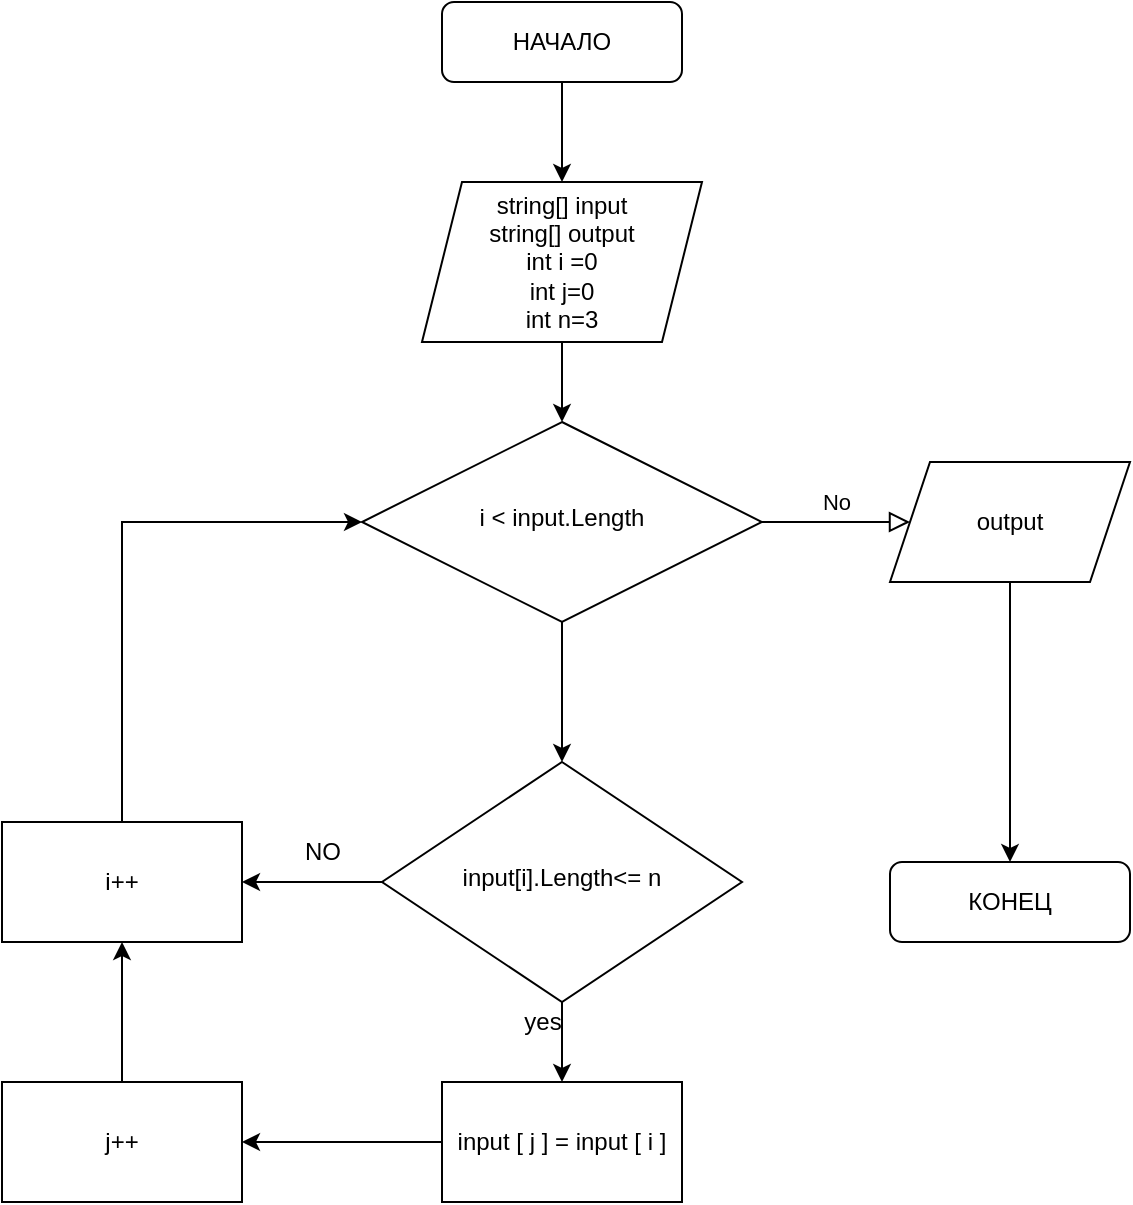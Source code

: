 <mxfile version="20.2.3" type="device"><diagram id="C5RBs43oDa-KdzZeNtuy" name="Page-1"><mxGraphModel dx="868" dy="591" grid="1" gridSize="10" guides="1" tooltips="1" connect="1" arrows="1" fold="1" page="1" pageScale="1" pageWidth="827" pageHeight="1169" math="0" shadow="0"><root><mxCell id="WIyWlLk6GJQsqaUBKTNV-0"/><mxCell id="WIyWlLk6GJQsqaUBKTNV-1" parent="WIyWlLk6GJQsqaUBKTNV-0"/><mxCell id="7H3BG-GgtC7hA37_zlHQ-1" value="" style="edgeStyle=orthogonalEdgeStyle;rounded=0;orthogonalLoop=1;jettySize=auto;html=1;" edge="1" parent="WIyWlLk6GJQsqaUBKTNV-1" source="WIyWlLk6GJQsqaUBKTNV-3" target="7H3BG-GgtC7hA37_zlHQ-0"><mxGeometry relative="1" as="geometry"/></mxCell><mxCell id="WIyWlLk6GJQsqaUBKTNV-3" value="НАЧАЛО" style="rounded=1;whiteSpace=wrap;html=1;fontSize=12;glass=0;strokeWidth=1;shadow=0;" parent="WIyWlLk6GJQsqaUBKTNV-1" vertex="1"><mxGeometry x="300" y="60" width="120" height="40" as="geometry"/></mxCell><mxCell id="WIyWlLk6GJQsqaUBKTNV-5" value="No" style="edgeStyle=orthogonalEdgeStyle;rounded=0;html=1;jettySize=auto;orthogonalLoop=1;fontSize=11;endArrow=block;endFill=0;endSize=8;strokeWidth=1;shadow=0;labelBackgroundColor=none;" parent="WIyWlLk6GJQsqaUBKTNV-1" source="WIyWlLk6GJQsqaUBKTNV-6" target="7H3BG-GgtC7hA37_zlHQ-3" edge="1"><mxGeometry y="10" relative="1" as="geometry"><mxPoint as="offset"/><mxPoint x="530" y="320" as="targetPoint"/></mxGeometry></mxCell><mxCell id="7H3BG-GgtC7hA37_zlHQ-20" value="" style="edgeStyle=orthogonalEdgeStyle;rounded=0;orthogonalLoop=1;jettySize=auto;html=1;" edge="1" parent="WIyWlLk6GJQsqaUBKTNV-1" source="WIyWlLk6GJQsqaUBKTNV-6" target="WIyWlLk6GJQsqaUBKTNV-10"><mxGeometry relative="1" as="geometry"/></mxCell><mxCell id="WIyWlLk6GJQsqaUBKTNV-6" value="i &amp;lt; input.Length" style="rhombus;whiteSpace=wrap;html=1;shadow=0;fontFamily=Helvetica;fontSize=12;align=center;strokeWidth=1;spacing=6;spacingTop=-4;" parent="WIyWlLk6GJQsqaUBKTNV-1" vertex="1"><mxGeometry x="260" y="270" width="200" height="100" as="geometry"/></mxCell><mxCell id="7H3BG-GgtC7hA37_zlHQ-7" value="" style="edgeStyle=orthogonalEdgeStyle;rounded=0;orthogonalLoop=1;jettySize=auto;html=1;" edge="1" parent="WIyWlLk6GJQsqaUBKTNV-1" source="WIyWlLk6GJQsqaUBKTNV-10" target="7H3BG-GgtC7hA37_zlHQ-5"><mxGeometry relative="1" as="geometry"/></mxCell><mxCell id="7H3BG-GgtC7hA37_zlHQ-23" value="" style="edgeStyle=orthogonalEdgeStyle;rounded=0;orthogonalLoop=1;jettySize=auto;html=1;" edge="1" parent="WIyWlLk6GJQsqaUBKTNV-1" source="WIyWlLk6GJQsqaUBKTNV-10" target="7H3BG-GgtC7hA37_zlHQ-19"><mxGeometry relative="1" as="geometry"/></mxCell><mxCell id="WIyWlLk6GJQsqaUBKTNV-10" value="input[i].Length&amp;lt;= n" style="rhombus;whiteSpace=wrap;html=1;shadow=0;fontFamily=Helvetica;fontSize=12;align=center;strokeWidth=1;spacing=6;spacingTop=-4;" parent="WIyWlLk6GJQsqaUBKTNV-1" vertex="1"><mxGeometry x="270" y="440" width="180" height="120" as="geometry"/></mxCell><mxCell id="WIyWlLk6GJQsqaUBKTNV-12" value="КОНЕЦ" style="rounded=1;whiteSpace=wrap;html=1;fontSize=12;glass=0;strokeWidth=1;shadow=0;" parent="WIyWlLk6GJQsqaUBKTNV-1" vertex="1"><mxGeometry x="524" y="490" width="120" height="40" as="geometry"/></mxCell><mxCell id="7H3BG-GgtC7hA37_zlHQ-2" value="" style="edgeStyle=orthogonalEdgeStyle;rounded=0;orthogonalLoop=1;jettySize=auto;html=1;" edge="1" parent="WIyWlLk6GJQsqaUBKTNV-1" source="7H3BG-GgtC7hA37_zlHQ-0" target="WIyWlLk6GJQsqaUBKTNV-6"><mxGeometry relative="1" as="geometry"/></mxCell><mxCell id="7H3BG-GgtC7hA37_zlHQ-0" value="string[] input&lt;br&gt;string[] output&lt;br&gt;int i =0&lt;br&gt;int j=0&lt;br&gt;int n=3&lt;br&gt;" style="shape=parallelogram;perimeter=parallelogramPerimeter;whiteSpace=wrap;html=1;fixedSize=1;" vertex="1" parent="WIyWlLk6GJQsqaUBKTNV-1"><mxGeometry x="290" y="150" width="140" height="80" as="geometry"/></mxCell><mxCell id="7H3BG-GgtC7hA37_zlHQ-11" value="" style="edgeStyle=orthogonalEdgeStyle;rounded=0;orthogonalLoop=1;jettySize=auto;html=1;" edge="1" parent="WIyWlLk6GJQsqaUBKTNV-1" source="7H3BG-GgtC7hA37_zlHQ-3" target="WIyWlLk6GJQsqaUBKTNV-12"><mxGeometry relative="1" as="geometry"/></mxCell><mxCell id="7H3BG-GgtC7hA37_zlHQ-3" value="output" style="shape=parallelogram;perimeter=parallelogramPerimeter;whiteSpace=wrap;html=1;fixedSize=1;" vertex="1" parent="WIyWlLk6GJQsqaUBKTNV-1"><mxGeometry x="524" y="290" width="120" height="60" as="geometry"/></mxCell><mxCell id="7H3BG-GgtC7hA37_zlHQ-21" value="" style="edgeStyle=orthogonalEdgeStyle;rounded=0;orthogonalLoop=1;jettySize=auto;html=1;" edge="1" parent="WIyWlLk6GJQsqaUBKTNV-1" source="7H3BG-GgtC7hA37_zlHQ-5" target="7H3BG-GgtC7hA37_zlHQ-18"><mxGeometry relative="1" as="geometry"/></mxCell><mxCell id="7H3BG-GgtC7hA37_zlHQ-5" value="input [ j ] = input [ i ]" style="rounded=0;whiteSpace=wrap;html=1;" vertex="1" parent="WIyWlLk6GJQsqaUBKTNV-1"><mxGeometry x="300" y="600" width="120" height="60" as="geometry"/></mxCell><mxCell id="7H3BG-GgtC7hA37_zlHQ-8" value="yes" style="text;html=1;align=center;verticalAlign=middle;resizable=0;points=[];autosize=1;strokeColor=none;fillColor=none;" vertex="1" parent="WIyWlLk6GJQsqaUBKTNV-1"><mxGeometry x="330" y="555" width="40" height="30" as="geometry"/></mxCell><mxCell id="7H3BG-GgtC7hA37_zlHQ-22" value="" style="edgeStyle=orthogonalEdgeStyle;rounded=0;orthogonalLoop=1;jettySize=auto;html=1;" edge="1" parent="WIyWlLk6GJQsqaUBKTNV-1" source="7H3BG-GgtC7hA37_zlHQ-18" target="7H3BG-GgtC7hA37_zlHQ-19"><mxGeometry relative="1" as="geometry"/></mxCell><mxCell id="7H3BG-GgtC7hA37_zlHQ-18" value="j++" style="rounded=0;whiteSpace=wrap;html=1;" vertex="1" parent="WIyWlLk6GJQsqaUBKTNV-1"><mxGeometry x="80" y="600" width="120" height="60" as="geometry"/></mxCell><mxCell id="7H3BG-GgtC7hA37_zlHQ-26" style="edgeStyle=orthogonalEdgeStyle;rounded=0;orthogonalLoop=1;jettySize=auto;html=1;entryX=0;entryY=0.5;entryDx=0;entryDy=0;" edge="1" parent="WIyWlLk6GJQsqaUBKTNV-1" source="7H3BG-GgtC7hA37_zlHQ-19" target="WIyWlLk6GJQsqaUBKTNV-6"><mxGeometry relative="1" as="geometry"><mxPoint x="140" y="320" as="targetPoint"/><Array as="points"><mxPoint x="140" y="320"/></Array></mxGeometry></mxCell><mxCell id="7H3BG-GgtC7hA37_zlHQ-19" value="i++" style="rounded=0;whiteSpace=wrap;html=1;" vertex="1" parent="WIyWlLk6GJQsqaUBKTNV-1"><mxGeometry x="80" y="470" width="120" height="60" as="geometry"/></mxCell><mxCell id="7H3BG-GgtC7hA37_zlHQ-24" value="NO" style="text;html=1;align=center;verticalAlign=middle;resizable=0;points=[];autosize=1;strokeColor=none;fillColor=none;" vertex="1" parent="WIyWlLk6GJQsqaUBKTNV-1"><mxGeometry x="220" y="470" width="40" height="30" as="geometry"/></mxCell></root></mxGraphModel></diagram></mxfile>